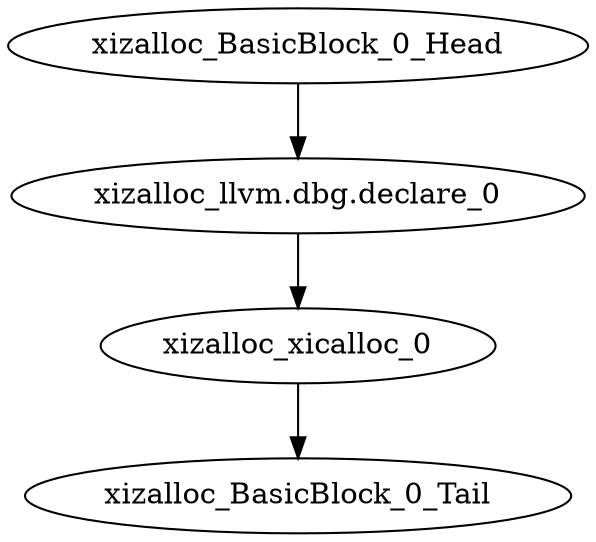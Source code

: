 digraph G {
    "xizalloc_xicalloc_0" -> "xizalloc_BasicBlock_0_Tail"
    "xizalloc_BasicBlock_0_Head" -> "xizalloc_llvm.dbg.declare_0"
    "xizalloc_llvm.dbg.declare_0" -> "xizalloc_xicalloc_0"
}
